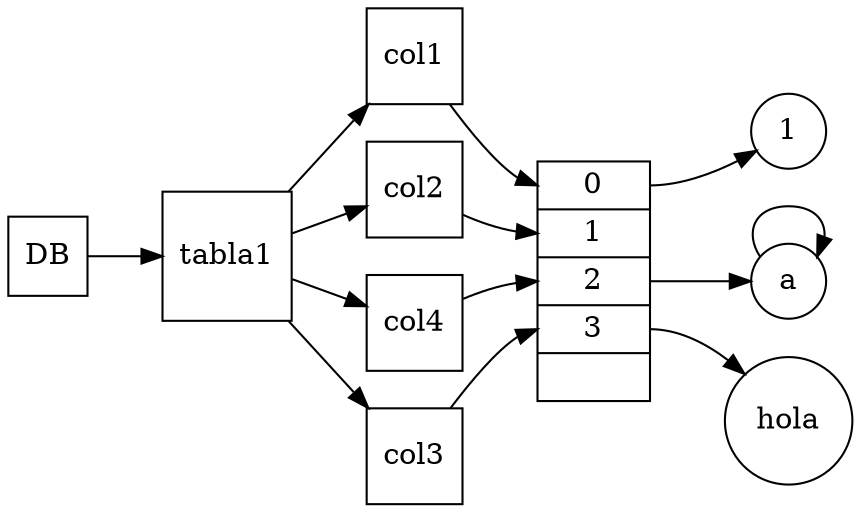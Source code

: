 digraph G {
DB ->tabla1;
node [shape=record];
node0 [label = "<f1> 0 | <f2> 1 | <f3> 2 | <f4> 3 |"] 
tabla1->col1;
col1[ shape=square];
col1 -> node0:f1;
tabla1->col2;
col2[ shape=square];
col2 -> node0:f2;
tabla1->col3;
col3[ shape=square];
col3 -> node0:f4;
tabla1->col4;
col4[ shape=square];
col4 -> node0:f3;
node [shape = circle];node0: f1 -> 1;
node0: f3 -> a;
a ->a;
node0: f4 -> hola;
rankdir=LR;
tabla1[ shape=square];
DB[ shape=square];
}
